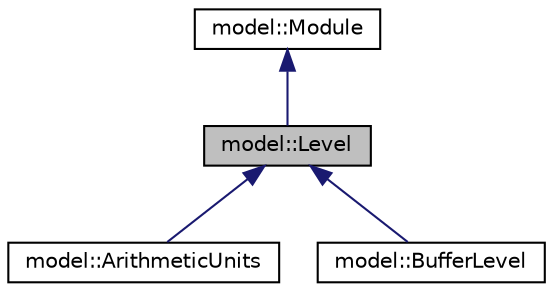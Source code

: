 digraph "model::Level"
{
 // LATEX_PDF_SIZE
  edge [fontname="Helvetica",fontsize="10",labelfontname="Helvetica",labelfontsize="10"];
  node [fontname="Helvetica",fontsize="10",shape=record];
  Node1 [label="model::Level",height=0.2,width=0.4,color="black", fillcolor="grey75", style="filled", fontcolor="black",tooltip=" "];
  Node2 -> Node1 [dir="back",color="midnightblue",fontsize="10",style="solid"];
  Node2 [label="model::Module",height=0.2,width=0.4,color="black", fillcolor="white", style="filled",URL="$classmodel_1_1Module.html",tooltip=" "];
  Node1 -> Node3 [dir="back",color="midnightblue",fontsize="10",style="solid"];
  Node3 [label="model::ArithmeticUnits",height=0.2,width=0.4,color="black", fillcolor="white", style="filled",URL="$classmodel_1_1ArithmeticUnits.html",tooltip=" "];
  Node1 -> Node4 [dir="back",color="midnightblue",fontsize="10",style="solid"];
  Node4 [label="model::BufferLevel",height=0.2,width=0.4,color="black", fillcolor="white", style="filled",URL="$classmodel_1_1BufferLevel.html",tooltip=" "];
}
